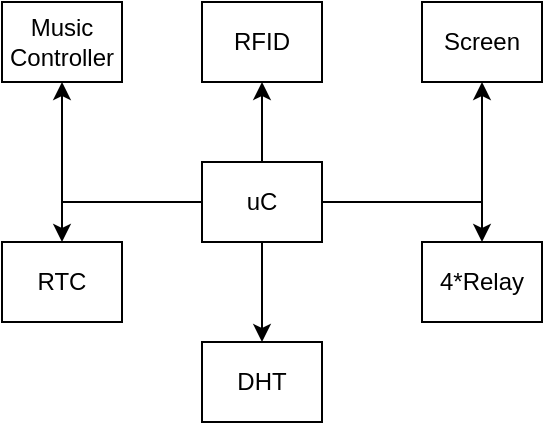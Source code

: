 <mxfile version="12.3.9" type="github" pages="1"><diagram id="A9DNo4cZpOCRa7IkRIbl" name="Page-1"><mxGraphModel dx="868" dy="411" grid="1" gridSize="10" guides="1" tooltips="1" connect="1" arrows="1" fold="1" page="1" pageScale="1" pageWidth="850" pageHeight="1100" math="0" shadow="0"><root><mxCell id="0"/><mxCell id="1" parent="0"/><mxCell id="7f8H__yhaYBBxCj43PGt-2" value="RFID" style="rounded=0;whiteSpace=wrap;html=1;" vertex="1" parent="1"><mxGeometry x="350" y="100" width="60" height="40" as="geometry"/></mxCell><mxCell id="7f8H__yhaYBBxCj43PGt-3" value="Screen" style="rounded=0;whiteSpace=wrap;html=1;" vertex="1" parent="1"><mxGeometry x="460" y="100" width="60" height="40" as="geometry"/></mxCell><mxCell id="7f8H__yhaYBBxCj43PGt-4" value="4*Relay" style="rounded=0;whiteSpace=wrap;html=1;" vertex="1" parent="1"><mxGeometry x="460" y="220" width="60" height="40" as="geometry"/></mxCell><mxCell id="7f8H__yhaYBBxCj43PGt-8" style="edgeStyle=orthogonalEdgeStyle;rounded=0;orthogonalLoop=1;jettySize=auto;html=1;entryX=0.5;entryY=1;entryDx=0;entryDy=0;" edge="1" parent="1" source="7f8H__yhaYBBxCj43PGt-5" target="7f8H__yhaYBBxCj43PGt-7"><mxGeometry relative="1" as="geometry"><Array as="points"><mxPoint x="280" y="200"/></Array></mxGeometry></mxCell><mxCell id="7f8H__yhaYBBxCj43PGt-10" style="edgeStyle=orthogonalEdgeStyle;rounded=0;orthogonalLoop=1;jettySize=auto;html=1;entryX=0.5;entryY=0;entryDx=0;entryDy=0;" edge="1" parent="1" source="7f8H__yhaYBBxCj43PGt-5" target="7f8H__yhaYBBxCj43PGt-6"><mxGeometry relative="1" as="geometry"><mxPoint x="300" y="200" as="targetPoint"/></mxGeometry></mxCell><mxCell id="7f8H__yhaYBBxCj43PGt-12" value="" style="edgeStyle=orthogonalEdgeStyle;rounded=0;orthogonalLoop=1;jettySize=auto;html=1;" edge="1" parent="1" source="7f8H__yhaYBBxCj43PGt-5" target="7f8H__yhaYBBxCj43PGt-11"><mxGeometry relative="1" as="geometry"/></mxCell><mxCell id="7f8H__yhaYBBxCj43PGt-13" value="" style="edgeStyle=orthogonalEdgeStyle;rounded=0;orthogonalLoop=1;jettySize=auto;html=1;" edge="1" parent="1" source="7f8H__yhaYBBxCj43PGt-5" target="7f8H__yhaYBBxCj43PGt-2"><mxGeometry relative="1" as="geometry"/></mxCell><mxCell id="7f8H__yhaYBBxCj43PGt-14" style="edgeStyle=orthogonalEdgeStyle;rounded=0;orthogonalLoop=1;jettySize=auto;html=1;entryX=0.5;entryY=1;entryDx=0;entryDy=0;" edge="1" parent="1" source="7f8H__yhaYBBxCj43PGt-5" target="7f8H__yhaYBBxCj43PGt-3"><mxGeometry relative="1" as="geometry"/></mxCell><mxCell id="7f8H__yhaYBBxCj43PGt-15" style="edgeStyle=orthogonalEdgeStyle;rounded=0;orthogonalLoop=1;jettySize=auto;html=1;entryX=0.5;entryY=0;entryDx=0;entryDy=0;" edge="1" parent="1" source="7f8H__yhaYBBxCj43PGt-5" target="7f8H__yhaYBBxCj43PGt-4"><mxGeometry relative="1" as="geometry"/></mxCell><mxCell id="7f8H__yhaYBBxCj43PGt-5" value="uC" style="rounded=0;whiteSpace=wrap;html=1;" vertex="1" parent="1"><mxGeometry x="350" y="180" width="60" height="40" as="geometry"/></mxCell><mxCell id="7f8H__yhaYBBxCj43PGt-6" value="RTC" style="rounded=0;whiteSpace=wrap;html=1;" vertex="1" parent="1"><mxGeometry x="250" y="220" width="60" height="40" as="geometry"/></mxCell><mxCell id="7f8H__yhaYBBxCj43PGt-7" value="Music Controller" style="rounded=0;whiteSpace=wrap;html=1;" vertex="1" parent="1"><mxGeometry x="250" y="100" width="60" height="40" as="geometry"/></mxCell><mxCell id="7f8H__yhaYBBxCj43PGt-11" value="DHT" style="rounded=0;whiteSpace=wrap;html=1;" vertex="1" parent="1"><mxGeometry x="350" y="270" width="60" height="40" as="geometry"/></mxCell></root></mxGraphModel></diagram></mxfile>
